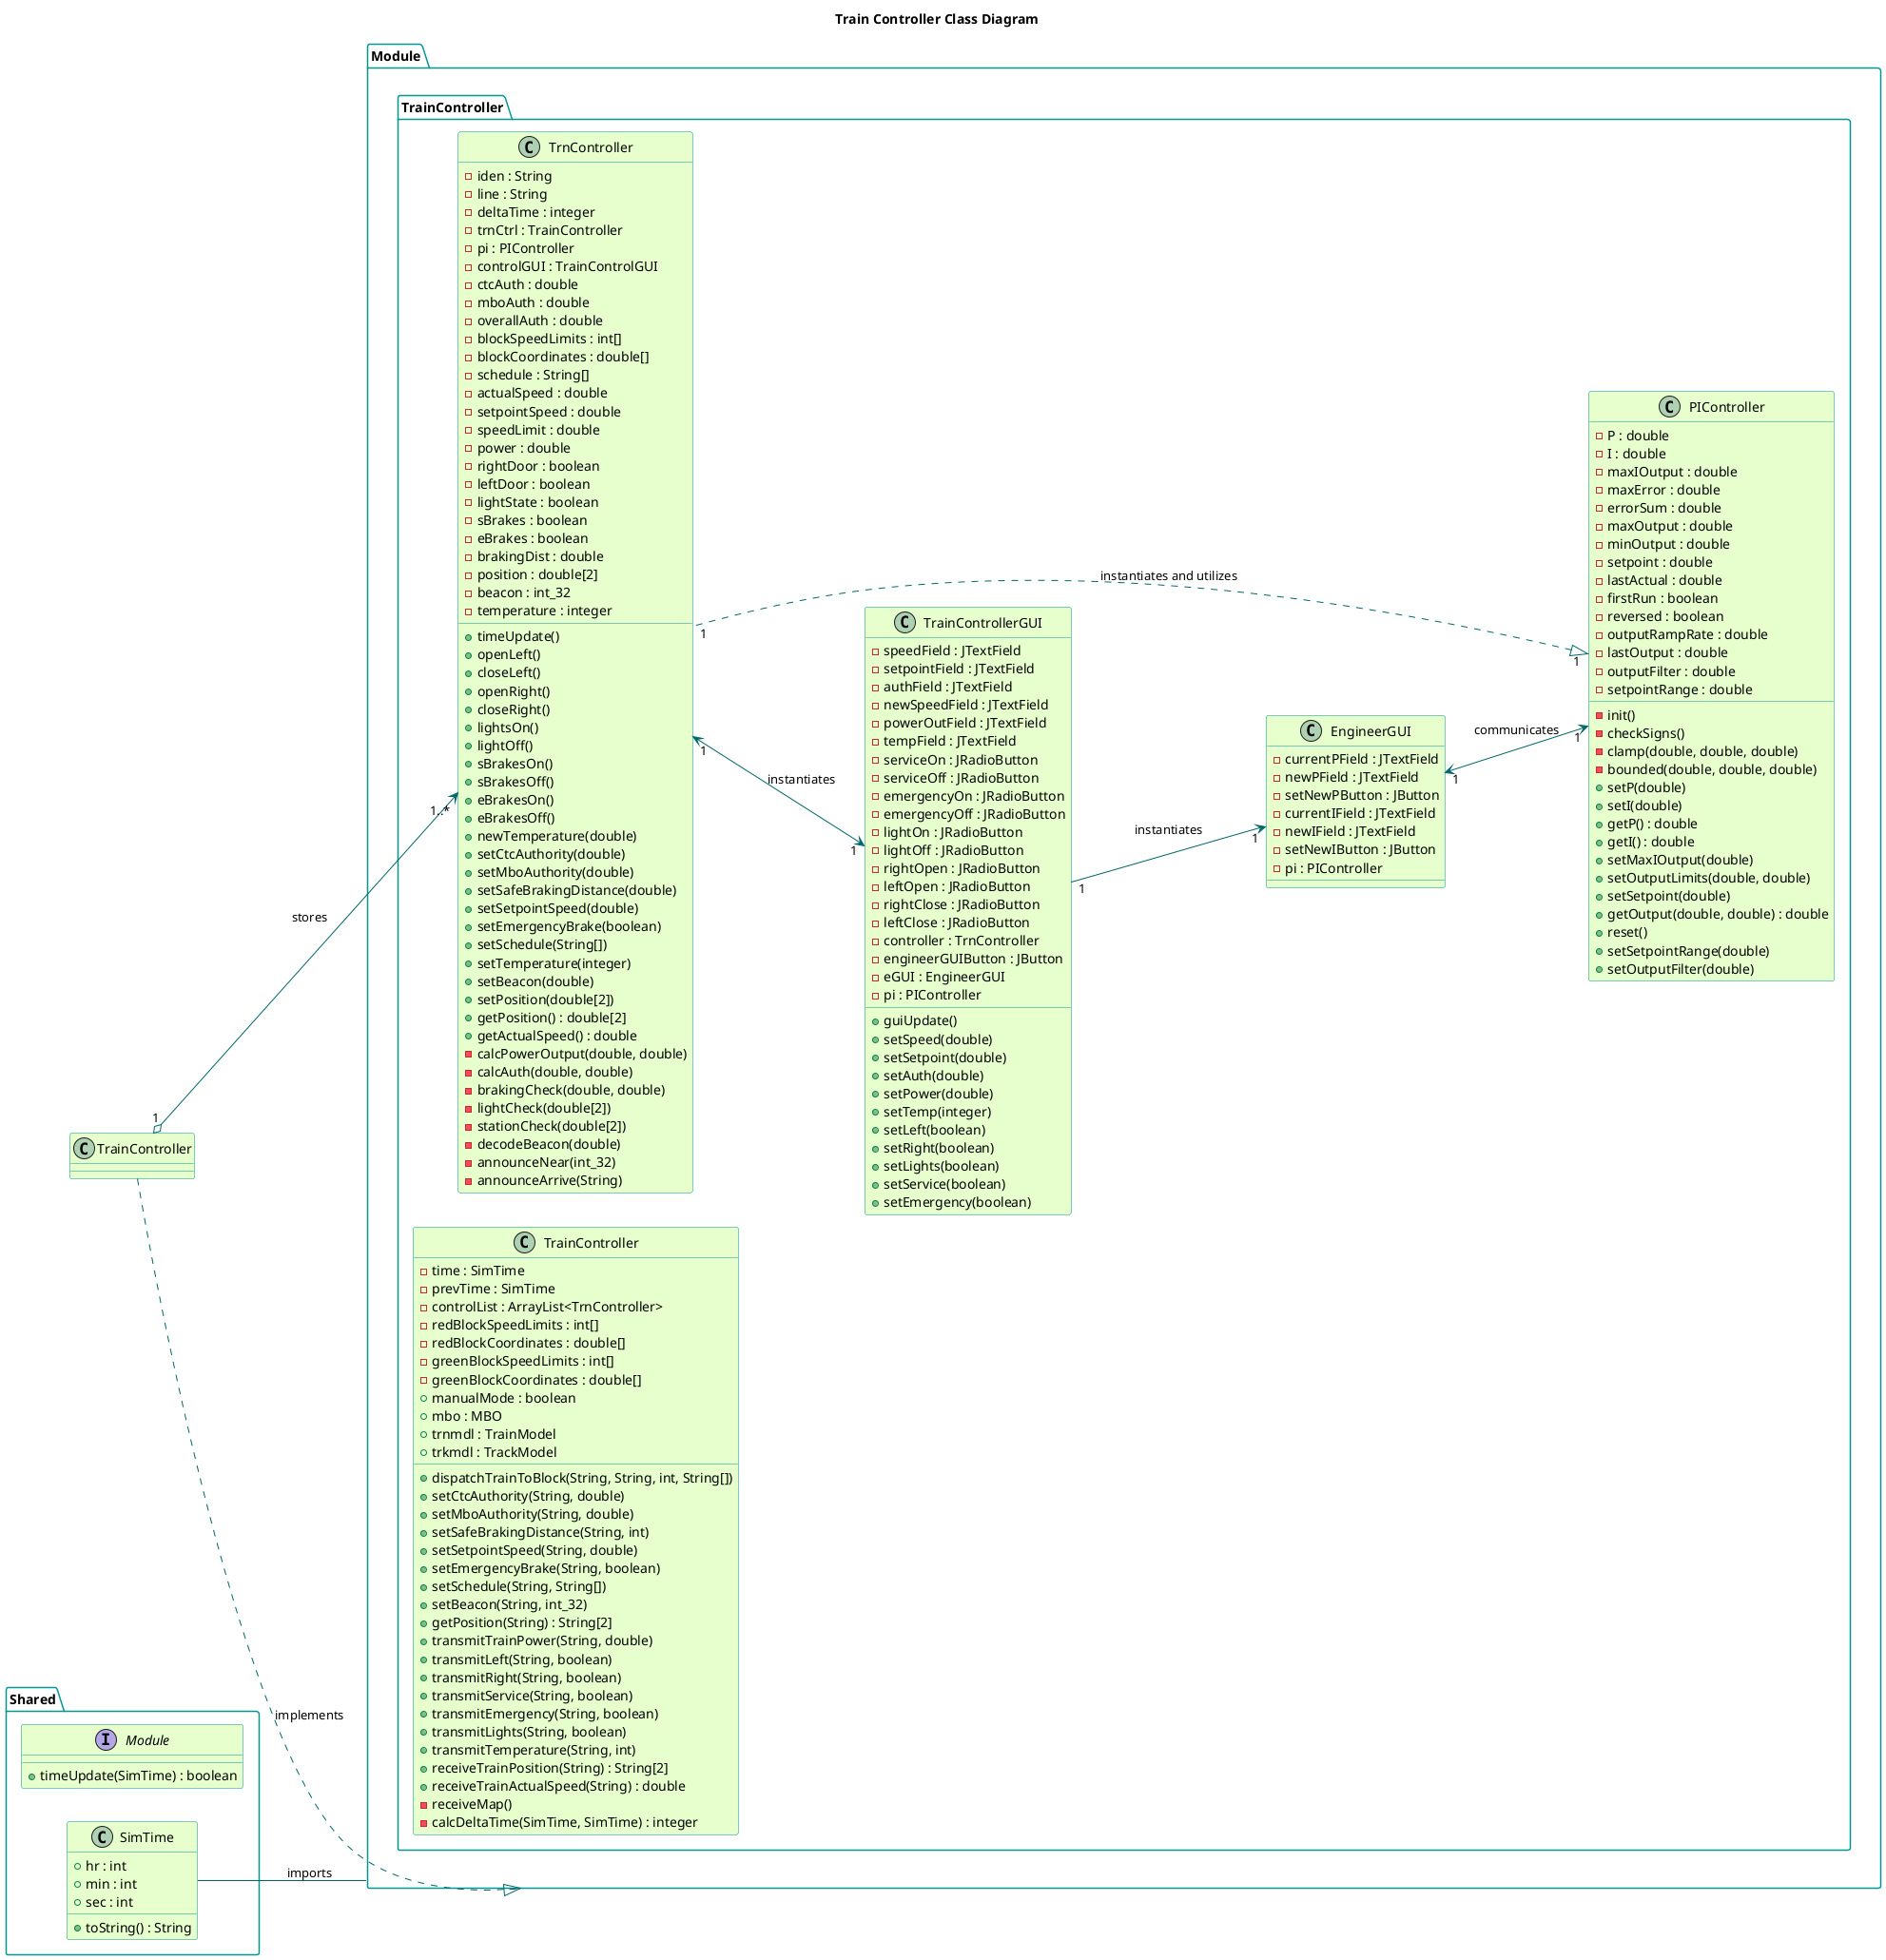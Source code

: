 @startuml

title Train Controller Class Diagram
'skinparam backgroundColor transparent'
skinparam classBackgroundColor #e6ffcc
skinparam classBorderColor 	#049595
skinparam packageBorderColor  #049595
skinparam arrowColor #006666

package "Module.TrainController" {
	class TrainController {
		-time : SimTime
		-prevTime : SimTime
		-controlList : ArrayList<TrnController>
		-redBlockSpeedLimits : int[]
		-redBlockCoordinates : double[]
		-greenBlockSpeedLimits : int[]
		-greenBlockCoordinates : double[]
		+manualMode : boolean
		+mbo : MBO
		+trnmdl : TrainModel
		+trkmdl : TrackModel
		+dispatchTrainToBlock(String, String, int, String[])
		+setCtcAuthority(String, double)
		+setMboAuthority(String, double)
		+setSafeBrakingDistance(String, int)
		+setSetpointSpeed(String, double)
		+setEmergencyBrake(String, boolean)
		+setSchedule(String, String[])
		+setBeacon(String, int_32)
		+getPosition(String) : String[2]
		+transmitTrainPower(String, double)
		+transmitLeft(String, boolean)
		+transmitRight(String, boolean)
		+transmitService(String, boolean)
		+transmitEmergency(String, boolean)
		+transmitLights(String, boolean)
		+transmitTemperature(String, int)
		+receiveTrainPosition(String) : String[2]
		+receiveTrainActualSpeed(String) : double
		-receiveMap()
		-calcDeltaTime(SimTime, SimTime) : integer
	}

	class TrnController {
		-iden : String
		-line : String
		-deltaTime : integer
		-trnCtrl : TrainController
		-pi : PIController
		-controlGUI : TrainControlGUI
		-ctcAuth : double
		-mboAuth : double
		-overallAuth : double
		-blockSpeedLimits : int[]
		-blockCoordinates : double[]
		-schedule : String[]
		-actualSpeed : double
		-setpointSpeed : double
		-speedLimit : double
		-power : double
		-rightDoor : boolean
		-leftDoor : boolean
		-lightState : boolean
		-sBrakes : boolean
		-eBrakes : boolean
		-brakingDist : double
		-position : double[2]
		-beacon : int_32
		-temperature : integer
		+timeUpdate()
		+openLeft()
		+closeLeft()
		+openRight()
		+closeRight()
		+lightsOn()
		+lightOff()
		+sBrakesOn()
		+sBrakesOff()
		+eBrakesOn()
		+eBrakesOff()
		+newTemperature(double)
		+setCtcAuthority(double)
		+setMboAuthority(double)
		+setSafeBrakingDistance(double)
		+setSetpointSpeed(double)
		+setEmergencyBrake(boolean)
		+setSchedule(String[])
		+setTemperature(integer)
		+setBeacon(double)
		+setPosition(double[2])
		+getPosition() : double[2]
		+getActualSpeed() : double
		-calcPowerOutput(double, double)
		-calcAuth(double, double)
		-brakingCheck(double, double)
		-lightCheck(double[2])
		-stationCheck(double[2])
		-decodeBeacon(double)
		-announceNear(int_32)
		-announceArrive(String)
	}

	class TrainControllerGUI {
		-speedField : JTextField
		-setpointField : JTextField
		-authField : JTextField
		-newSpeedField : JTextField
		-powerOutField : JTextField
		-tempField : JTextField
		-serviceOn : JRadioButton
		-serviceOff : JRadioButton
		-emergencyOn : JRadioButton
		-emergencyOff : JRadioButton
		-lightOn : JRadioButton
		-lightOff : JRadioButton
		-rightOpen : JRadioButton
		-leftOpen : JRadioButton
		-rightClose : JRadioButton
		-leftClose : JRadioButton
		-controller : TrnController
		-engineerGUIButton : JButton
		-eGUI : EngineerGUI
		-pi : PIController
		+guiUpdate()
		+setSpeed(double)
		+setSetpoint(double)
		+setAuth(double)
		+setPower(double)
		+setTemp(integer)
		+setLeft(boolean)
		+setRight(boolean)
		+setLights(boolean)
		+setService(boolean)
		+setEmergency(boolean)
	}

	class EngineerGUI {
		-currentPField : JTextField
		-newPField : JTextField
		-setNewPButton : JButton
		-currentIField : JTextField
		-newIField : JTextField
		-setNewIButton : JButton
		-pi : PIController
	}

	class PIController {
		-P : double
		-I : double
		-maxIOutput : double
		-maxError : double
		-errorSum : double
		-maxOutput : double
		-minOutput : double
		-setpoint : double
		-lastActual : double
		-firstRun : boolean
		-reversed : boolean
		-outputRampRate : double
		-lastOutput : double
		-outputFilter : double
		-setpointRange : double
		-init()
		-checkSigns()
		-clamp(double, double, double)
		-bounded(double, double, double)
		+setP(double)
		+setI(double)
		+getP() : double
		+getI() : double
		+setMaxIOutput(double)
		+setOutputLimits(double, double)
		+setSetpoint(double)
		+getOutput(double, double) : double
		+reset()
		+setSetpointRange(double)
		+setOutputFilter(double)
	}
}

package "Shared" {
	interface Module {
		+timeUpdate(SimTime) : boolean
	}
	
	class SimTime {
		+hr : int
		+min : int
		+sec : int
		+toString() : String
	}
}

left to right direction

TrainController "1" o-left> "1..*" TrnController : stores
TrnController "1" <--> "1" TrainControllerGUI : instantiates
TrainControllerGUI "1" --> "1" EngineerGUI : instantiates
EngineerGUI "1" <--> "1" PIController : communicates
PIController "1" <|.. "1" TrnController : instantiates and utilizes
SimTime -- Module : imports
TrainController ..|> Module : implements

@enduml